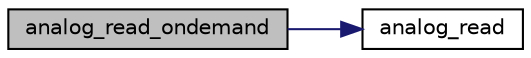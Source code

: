 digraph "analog_read_ondemand"
{
 // LATEX_PDF_SIZE
  edge [fontname="Helvetica",fontsize="10",labelfontname="Helvetica",labelfontsize="10"];
  node [fontname="Helvetica",fontsize="10",shape=record];
  rankdir="LR";
  Node1 [label="analog_read_ondemand",height=0.2,width=0.4,color="black", fillcolor="grey75", style="filled", fontcolor="black",tooltip="ソフトトリガでAD取得を即時実施。その後、データレジスタ（ADDR*）から値を読み取り返却。"];
  Node1 -> Node2 [color="midnightblue",fontsize="10",style="solid",fontname="Helvetica"];
  Node2 [label="analog_read",height=0.2,width=0.4,color="black", fillcolor="white", style="filled",URL="$analog__read_8c.html#abac9339255eef2a178502c172f19203d",tooltip="ADモジュールのデータレジスタ（ADDR*）にラッチされたデータを読み出し"];
}
